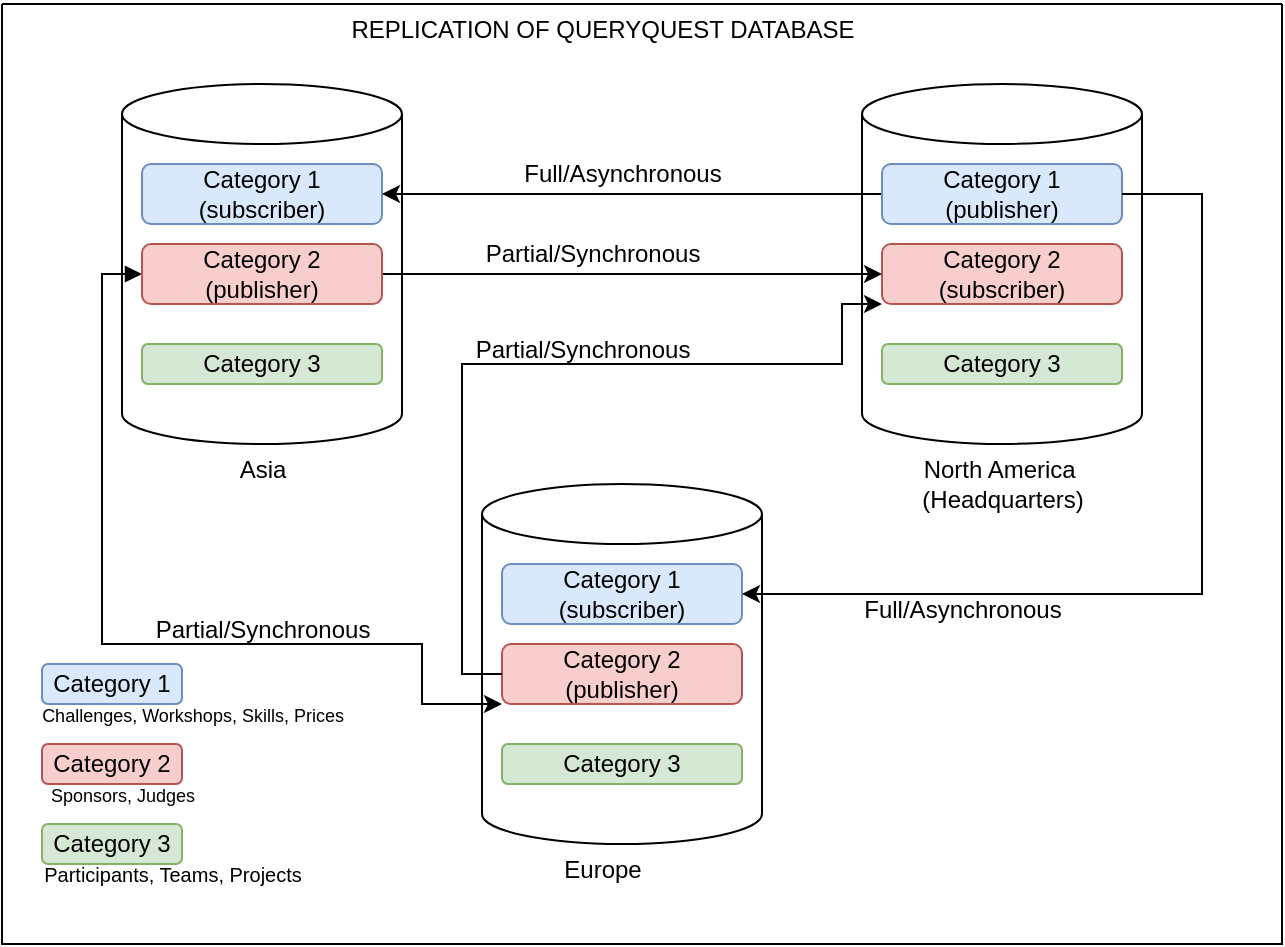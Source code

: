 <mxfile version="28.0.4">
  <diagram name="Page-1" id="rhECdi0w54Cf4wdmNtL7">
    <mxGraphModel dx="976" dy="751" grid="1" gridSize="10" guides="1" tooltips="1" connect="1" arrows="1" fold="1" page="1" pageScale="1" pageWidth="1654" pageHeight="2336" math="0" shadow="0">
      <root>
        <mxCell id="0" />
        <mxCell id="1" parent="0" />
        <mxCell id="BEqJF-I5Xidd72mp5mmb-1" value="" style="shape=cylinder3;whiteSpace=wrap;html=1;boundedLbl=1;backgroundOutline=1;size=15;" parent="1" vertex="1">
          <mxGeometry x="140" y="70" width="140" height="180" as="geometry" />
        </mxCell>
        <mxCell id="BEqJF-I5Xidd72mp5mmb-4" value="" style="swimlane;startSize=0;" parent="1" vertex="1">
          <mxGeometry x="80" y="30" width="640" height="470" as="geometry" />
        </mxCell>
        <mxCell id="BEqJF-I5Xidd72mp5mmb-5" value="Category 1 (subscriber)" style="rounded=1;whiteSpace=wrap;html=1;fillColor=#dae8fc;strokeColor=#6c8ebf;" parent="BEqJF-I5Xidd72mp5mmb-4" vertex="1">
          <mxGeometry x="70" y="80" width="120" height="30" as="geometry" />
        </mxCell>
        <mxCell id="BEqJF-I5Xidd72mp5mmb-9" value="" style="shape=cylinder3;whiteSpace=wrap;html=1;boundedLbl=1;backgroundOutline=1;size=15;" parent="BEqJF-I5Xidd72mp5mmb-4" vertex="1">
          <mxGeometry x="430" y="40" width="140" height="180" as="geometry" />
        </mxCell>
        <mxCell id="BEqJF-I5Xidd72mp5mmb-23" style="edgeStyle=orthogonalEdgeStyle;rounded=0;orthogonalLoop=1;jettySize=auto;html=1;exitX=0;exitY=0.5;exitDx=0;exitDy=0;entryX=1;entryY=0.5;entryDx=0;entryDy=0;" parent="BEqJF-I5Xidd72mp5mmb-4" source="BEqJF-I5Xidd72mp5mmb-10" target="BEqJF-I5Xidd72mp5mmb-5" edge="1">
          <mxGeometry relative="1" as="geometry" />
        </mxCell>
        <mxCell id="BEqJF-I5Xidd72mp5mmb-10" value="Category 1 (publisher)" style="rounded=1;whiteSpace=wrap;html=1;fillColor=#dae8fc;strokeColor=#6c8ebf;" parent="BEqJF-I5Xidd72mp5mmb-4" vertex="1">
          <mxGeometry x="440" y="80" width="120" height="30" as="geometry" />
        </mxCell>
        <mxCell id="BEqJF-I5Xidd72mp5mmb-11" value="Category 2 (subscriber)" style="rounded=1;whiteSpace=wrap;html=1;fillColor=#f8cecc;strokeColor=#b85450;" parent="BEqJF-I5Xidd72mp5mmb-4" vertex="1">
          <mxGeometry x="440" y="120" width="120" height="30" as="geometry" />
        </mxCell>
        <mxCell id="BEqJF-I5Xidd72mp5mmb-12" value="Category 3" style="rounded=1;whiteSpace=wrap;html=1;fillColor=#d5e8d4;strokeColor=#82b366;" parent="BEqJF-I5Xidd72mp5mmb-4" vertex="1">
          <mxGeometry x="440" y="170" width="120" height="20" as="geometry" />
        </mxCell>
        <mxCell id="BEqJF-I5Xidd72mp5mmb-13" value="" style="shape=cylinder3;whiteSpace=wrap;html=1;boundedLbl=1;backgroundOutline=1;size=15;" parent="BEqJF-I5Xidd72mp5mmb-4" vertex="1">
          <mxGeometry x="240" y="240" width="140" height="180" as="geometry" />
        </mxCell>
        <mxCell id="BEqJF-I5Xidd72mp5mmb-15" value="Category 2 (publisher)" style="rounded=1;whiteSpace=wrap;html=1;fillColor=#f8cecc;strokeColor=#b85450;" parent="BEqJF-I5Xidd72mp5mmb-4" vertex="1">
          <mxGeometry x="250" y="320" width="120" height="30" as="geometry" />
        </mxCell>
        <mxCell id="BEqJF-I5Xidd72mp5mmb-16" value="Category 3" style="rounded=1;whiteSpace=wrap;html=1;fillColor=#d5e8d4;strokeColor=#82b366;" parent="BEqJF-I5Xidd72mp5mmb-4" vertex="1">
          <mxGeometry x="250" y="370" width="120" height="20" as="geometry" />
        </mxCell>
        <mxCell id="BEqJF-I5Xidd72mp5mmb-19" value="North America&amp;nbsp;&lt;br&gt;(Headquarters)" style="text;html=1;align=center;verticalAlign=middle;resizable=0;points=[];autosize=1;strokeColor=none;fillColor=none;" parent="BEqJF-I5Xidd72mp5mmb-4" vertex="1">
          <mxGeometry x="450" y="220" width="100" height="40" as="geometry" />
        </mxCell>
        <mxCell id="BEqJF-I5Xidd72mp5mmb-21" value="Category 1 (subscriber)" style="rounded=1;whiteSpace=wrap;html=1;fillColor=#dae8fc;strokeColor=#6c8ebf;" parent="BEqJF-I5Xidd72mp5mmb-4" vertex="1">
          <mxGeometry x="250" y="280" width="120" height="30" as="geometry" />
        </mxCell>
        <mxCell id="BEqJF-I5Xidd72mp5mmb-25" style="edgeStyle=orthogonalEdgeStyle;rounded=0;orthogonalLoop=1;jettySize=auto;html=1;exitX=1;exitY=0.5;exitDx=0;exitDy=0;entryX=1;entryY=0.5;entryDx=0;entryDy=0;" parent="BEqJF-I5Xidd72mp5mmb-4" source="BEqJF-I5Xidd72mp5mmb-10" target="BEqJF-I5Xidd72mp5mmb-21" edge="1">
          <mxGeometry relative="1" as="geometry">
            <Array as="points">
              <mxPoint x="600" y="95" />
              <mxPoint x="600" y="295" />
            </Array>
          </mxGeometry>
        </mxCell>
        <mxCell id="BEqJF-I5Xidd72mp5mmb-27" style="edgeStyle=orthogonalEdgeStyle;rounded=0;orthogonalLoop=1;jettySize=auto;html=1;exitX=0;exitY=0.5;exitDx=0;exitDy=0;entryX=0;entryY=1;entryDx=0;entryDy=0;" parent="BEqJF-I5Xidd72mp5mmb-4" source="BEqJF-I5Xidd72mp5mmb-15" target="BEqJF-I5Xidd72mp5mmb-11" edge="1">
          <mxGeometry relative="1" as="geometry">
            <Array as="points">
              <mxPoint x="230" y="335" />
              <mxPoint x="230" y="180" />
              <mxPoint x="420" y="180" />
              <mxPoint x="420" y="150" />
            </Array>
          </mxGeometry>
        </mxCell>
        <mxCell id="BEqJF-I5Xidd72mp5mmb-28" value="Full/Asynchronous" style="text;html=1;align=center;verticalAlign=middle;resizable=0;points=[];autosize=1;strokeColor=none;fillColor=none;" parent="BEqJF-I5Xidd72mp5mmb-4" vertex="1">
          <mxGeometry x="250" y="70" width="120" height="30" as="geometry" />
        </mxCell>
        <mxCell id="BEqJF-I5Xidd72mp5mmb-31" value="Partial/Synchronous" style="text;html=1;align=center;verticalAlign=middle;resizable=0;points=[];autosize=1;strokeColor=none;fillColor=none;" parent="BEqJF-I5Xidd72mp5mmb-4" vertex="1">
          <mxGeometry x="230" y="110" width="130" height="30" as="geometry" />
        </mxCell>
        <mxCell id="BEqJF-I5Xidd72mp5mmb-32" value="Category 1" style="rounded=1;whiteSpace=wrap;html=1;fillColor=#dae8fc;strokeColor=#6c8ebf;" parent="BEqJF-I5Xidd72mp5mmb-4" vertex="1">
          <mxGeometry x="20" y="330" width="70" height="20" as="geometry" />
        </mxCell>
        <mxCell id="BEqJF-I5Xidd72mp5mmb-33" value="Category 2" style="rounded=1;whiteSpace=wrap;html=1;fillColor=#f8cecc;strokeColor=#b85450;" parent="BEqJF-I5Xidd72mp5mmb-4" vertex="1">
          <mxGeometry x="20" y="370" width="70" height="20" as="geometry" />
        </mxCell>
        <mxCell id="BEqJF-I5Xidd72mp5mmb-34" value="Category 3" style="rounded=1;whiteSpace=wrap;html=1;fillColor=#d5e8d4;strokeColor=#82b366;" parent="BEqJF-I5Xidd72mp5mmb-4" vertex="1">
          <mxGeometry x="20" y="410" width="70" height="20" as="geometry" />
        </mxCell>
        <mxCell id="BEqJF-I5Xidd72mp5mmb-35" value="&lt;font style=&quot;font-size: 9px;&quot;&gt;Challenges, Workshops, Skills, Prices&lt;/font&gt;" style="text;html=1;align=center;verticalAlign=middle;resizable=0;points=[];autosize=1;strokeColor=none;fillColor=none;" parent="BEqJF-I5Xidd72mp5mmb-4" vertex="1">
          <mxGeometry x="10" y="340" width="170" height="30" as="geometry" />
        </mxCell>
        <mxCell id="BEqJF-I5Xidd72mp5mmb-36" value="&lt;font style=&quot;font-size: 9px;&quot;&gt;Sponsors, Judges&lt;/font&gt;" style="text;html=1;align=center;verticalAlign=middle;resizable=0;points=[];autosize=1;strokeColor=none;fillColor=none;" parent="BEqJF-I5Xidd72mp5mmb-4" vertex="1">
          <mxGeometry x="10" y="380" width="100" height="30" as="geometry" />
        </mxCell>
        <mxCell id="BEqJF-I5Xidd72mp5mmb-37" value="&lt;font size=&quot;1&quot;&gt;Participants, Teams, Projects&lt;/font&gt;" style="text;html=1;align=center;verticalAlign=middle;resizable=0;points=[];autosize=1;strokeColor=none;fillColor=none;" parent="BEqJF-I5Xidd72mp5mmb-4" vertex="1">
          <mxGeometry x="10" y="420" width="150" height="30" as="geometry" />
        </mxCell>
        <mxCell id="BEqJF-I5Xidd72mp5mmb-7" value="Category 3" style="rounded=1;whiteSpace=wrap;html=1;fillColor=#d5e8d4;strokeColor=#82b366;" parent="1" vertex="1">
          <mxGeometry x="150" y="200" width="120" height="20" as="geometry" />
        </mxCell>
        <mxCell id="BEqJF-I5Xidd72mp5mmb-17" value="Europe" style="text;html=1;align=center;verticalAlign=middle;resizable=0;points=[];autosize=1;strokeColor=none;fillColor=none;" parent="1" vertex="1">
          <mxGeometry x="350" y="448" width="60" height="30" as="geometry" />
        </mxCell>
        <mxCell id="BEqJF-I5Xidd72mp5mmb-18" value="Asia" style="text;html=1;align=center;verticalAlign=middle;resizable=0;points=[];autosize=1;strokeColor=none;fillColor=none;" parent="1" vertex="1">
          <mxGeometry x="185" y="248" width="50" height="30" as="geometry" />
        </mxCell>
        <mxCell id="BEqJF-I5Xidd72mp5mmb-26" style="edgeStyle=orthogonalEdgeStyle;rounded=0;orthogonalLoop=1;jettySize=auto;html=1;exitX=1;exitY=0.5;exitDx=0;exitDy=0;entryX=0;entryY=0.5;entryDx=0;entryDy=0;" parent="1" source="BEqJF-I5Xidd72mp5mmb-22" target="BEqJF-I5Xidd72mp5mmb-11" edge="1">
          <mxGeometry relative="1" as="geometry" />
        </mxCell>
        <mxCell id="BEqJF-I5Xidd72mp5mmb-39" style="edgeStyle=orthogonalEdgeStyle;rounded=0;orthogonalLoop=1;jettySize=auto;html=1;exitX=0;exitY=0.5;exitDx=0;exitDy=0;entryX=0;entryY=1;entryDx=0;entryDy=0;startArrow=block;startFill=1;" parent="1" source="BEqJF-I5Xidd72mp5mmb-22" target="BEqJF-I5Xidd72mp5mmb-15" edge="1">
          <mxGeometry relative="1" as="geometry">
            <Array as="points">
              <mxPoint x="130" y="165" />
              <mxPoint x="130" y="350" />
              <mxPoint x="290" y="350" />
              <mxPoint x="290" y="380" />
            </Array>
          </mxGeometry>
        </mxCell>
        <mxCell id="BEqJF-I5Xidd72mp5mmb-22" value="Category 2 (publisher)" style="rounded=1;whiteSpace=wrap;html=1;fillColor=#f8cecc;strokeColor=#b85450;" parent="1" vertex="1">
          <mxGeometry x="150" y="150" width="120" height="30" as="geometry" />
        </mxCell>
        <mxCell id="BEqJF-I5Xidd72mp5mmb-29" value="Full/Asynchronous" style="text;html=1;align=center;verticalAlign=middle;resizable=0;points=[];autosize=1;strokeColor=none;fillColor=none;" parent="1" vertex="1">
          <mxGeometry x="500" y="318" width="120" height="30" as="geometry" />
        </mxCell>
        <mxCell id="BEqJF-I5Xidd72mp5mmb-30" value="Partial/Synchronous" style="text;html=1;align=center;verticalAlign=middle;resizable=0;points=[];autosize=1;strokeColor=none;fillColor=none;" parent="1" vertex="1">
          <mxGeometry x="305" y="188" width="130" height="30" as="geometry" />
        </mxCell>
        <mxCell id="BEqJF-I5Xidd72mp5mmb-38" value="REPLICATION OF QUERYQUEST DATABASE" style="text;html=1;align=center;verticalAlign=middle;resizable=0;points=[];autosize=1;strokeColor=none;fillColor=none;" parent="1" vertex="1">
          <mxGeometry x="240" y="28" width="280" height="30" as="geometry" />
        </mxCell>
        <mxCell id="BEqJF-I5Xidd72mp5mmb-40" value="Partial/Synchronous" style="text;html=1;align=center;verticalAlign=middle;resizable=0;points=[];autosize=1;strokeColor=none;fillColor=none;" parent="1" vertex="1">
          <mxGeometry x="145" y="328" width="130" height="30" as="geometry" />
        </mxCell>
      </root>
    </mxGraphModel>
  </diagram>
</mxfile>
